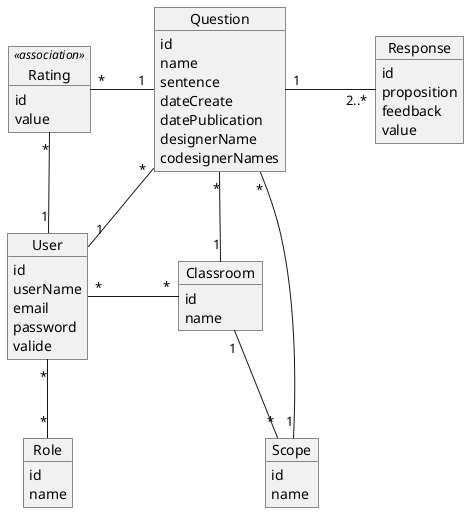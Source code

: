 @startuml
' https://plantuml.com/fr/class-diagram
Object Scope {
id
name
}

Object Classroom {
id
name
}

Object Response {
id
proposition
feedback
value
}

Object Rating <<association>>{
id
value
}

Object Question{
id
name
sentence
dateCreate
datePublication
designerName
codesignerNames
}

Object User{
id
userName
email
password
valide
}

Object Role {
id
name
}

User "*" -- "*" Role:"\t\t\t\t"
User "*" - "*" Classroom:"\t\t"
Question "1" - "2..*" Response:"\t\t"
Question "*" -- "1" Scope
Question "*" -- "1" Classroom
Question "*" -- "1" User
Rating "*" - "1" Question:"\t"
Rating "*" -- "1" User
Classroom "1" -- "*" Scope

@enduml
